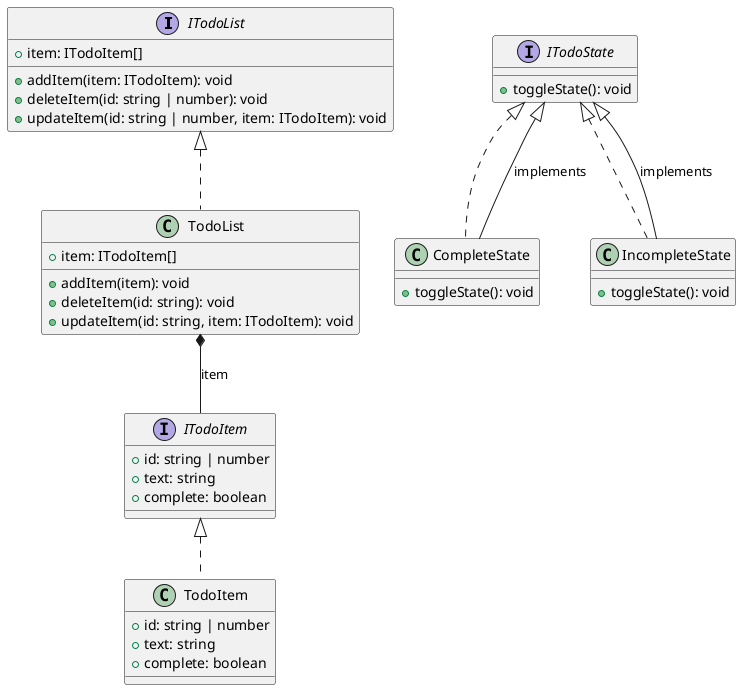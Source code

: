 @startuml TodoApp

' インターフェースの定義
interface ITodoList {
    + item: ITodoItem[]
    + addItem(item: ITodoItem): void
    + deleteItem(id: string | number): void
    + updateItem(id: string | number, item: ITodoItem): void
}

interface ITodoItem {
    + id: string | number
    + text: string
    + complete: boolean
}

interface ITodoState {
    + toggleState(): void
}

' 基本的なクラスの定義
class TodoList implements ITodoList {
    + item: ITodoItem[]
    + addItem(item): void
    + deleteItem(id: string): void
    + updateItem(id: string, item: ITodoItem): void
}

class TodoItem implements ITodoItem {
    + id: string | number
    + text: string
    + complete: boolean
}

class CompleteState implements ITodoState {
    + toggleState(): void
}

class IncompleteState implements ITodoState {
    + toggleState(): void
}

' 関係性の定義
CompleteState --|> ITodoState : implements
IncompleteState --|> ITodoState : implements
TodoList *-- ITodoItem : item
@enduml